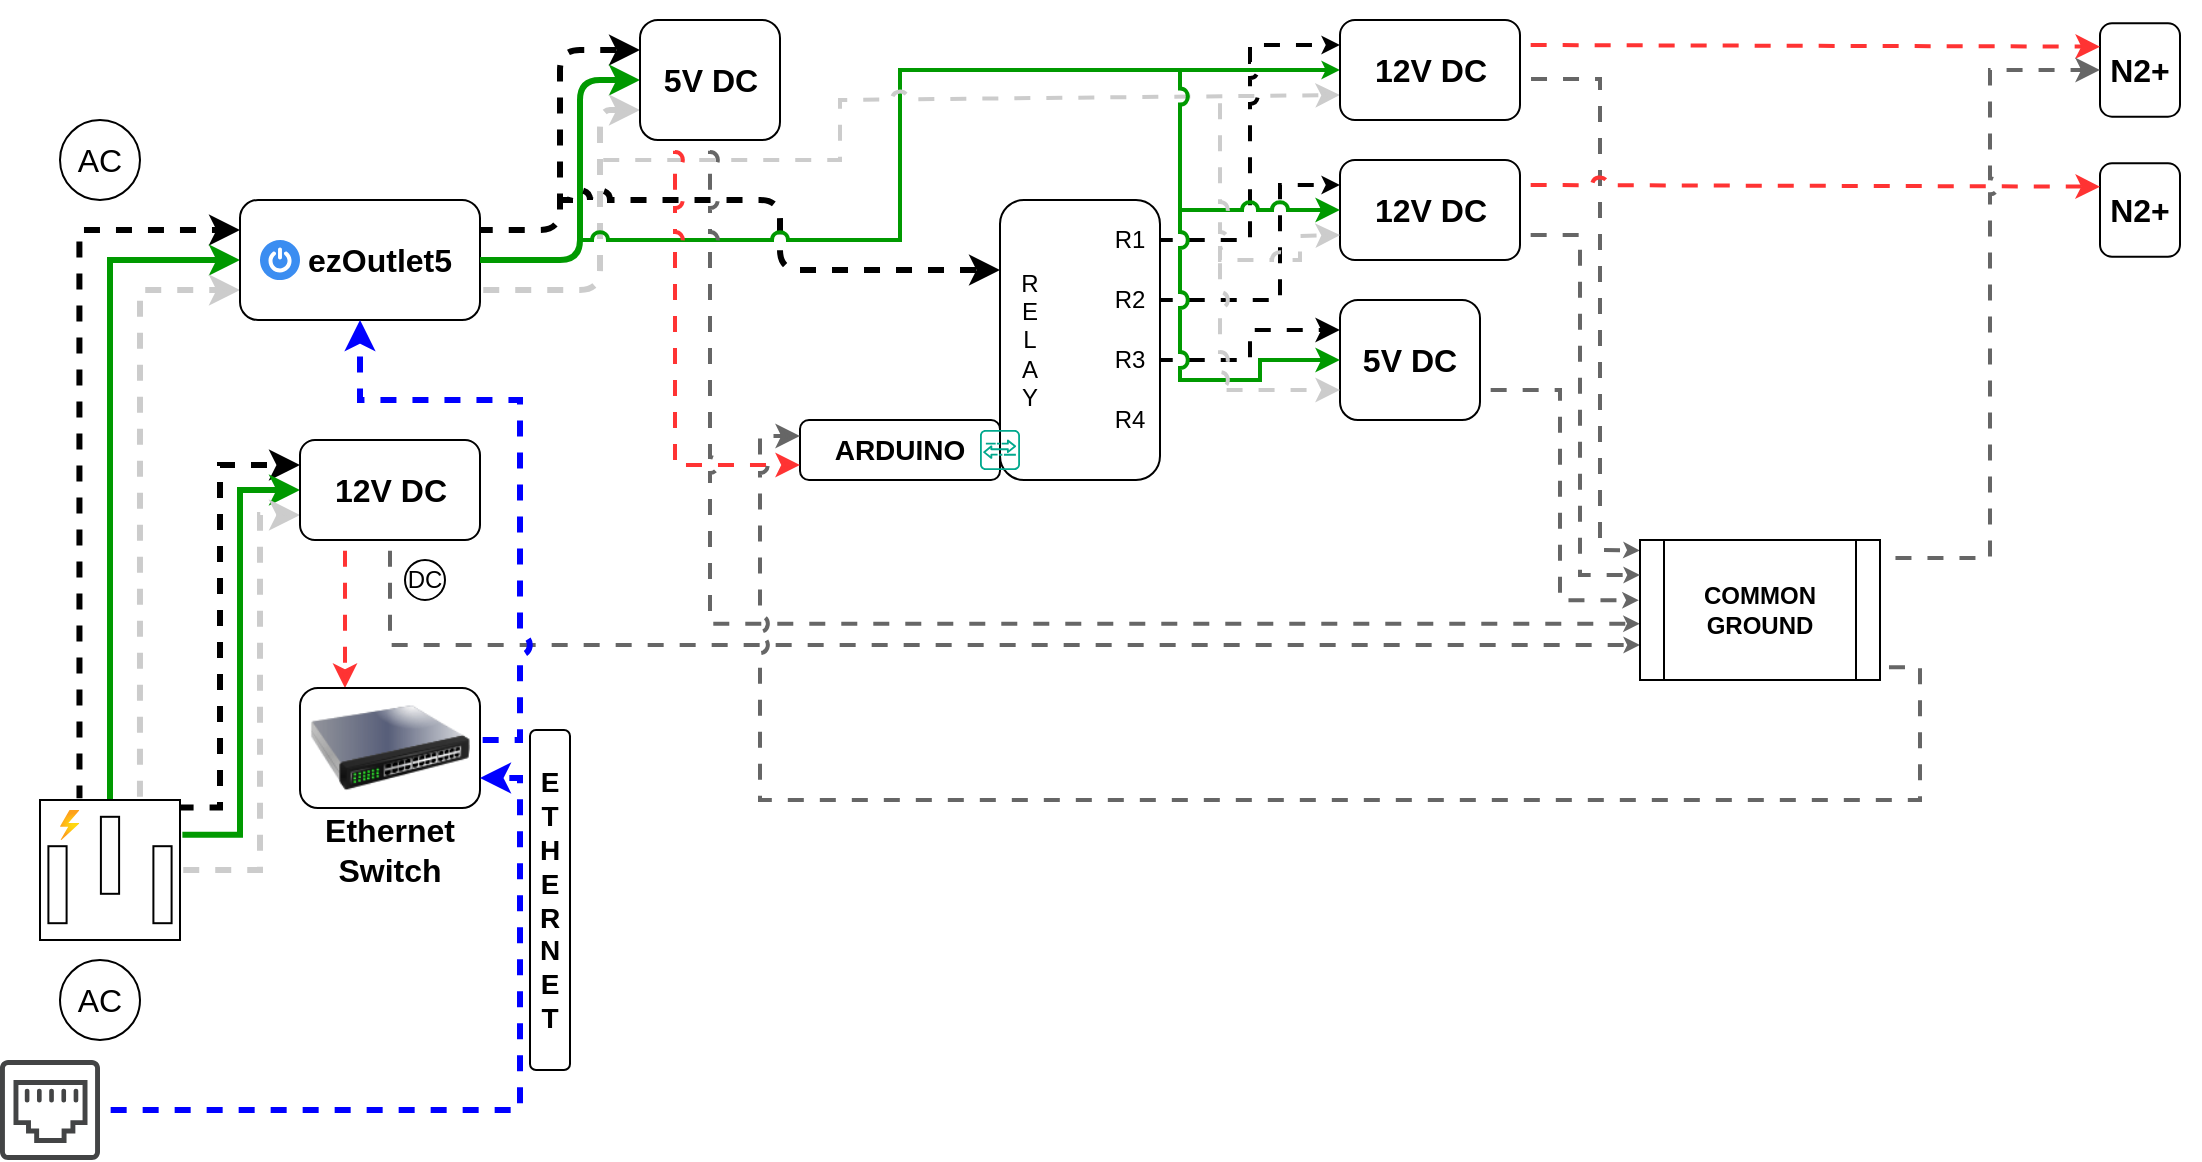 <mxfile version="25.0.3">
  <diagram name="Page-1" id="VlRkN-xOVygPYa-iD9Ir">
    <mxGraphModel dx="500" dy="313" grid="1" gridSize="10" guides="1" tooltips="1" connect="1" arrows="1" fold="1" page="1" pageScale="1" pageWidth="1600" pageHeight="900" background="none" math="0" shadow="0">
      <root>
        <mxCell id="0" />
        <mxCell id="1" parent="0" />
        <mxCell id="JVLtuT8sySUBbFbLTn6r-3" style="edgeStyle=orthogonalEdgeStyle;rounded=0;orthogonalLoop=1;jettySize=auto;html=1;entryX=0;entryY=0.25;entryDx=0;entryDy=0;exitX=0.282;exitY=-0.013;exitDx=0;exitDy=0;exitPerimeter=0;strokeWidth=3;flowAnimation=1;flowAnimationDirection=alternate;flowAnimationTimingFunction=ease-in-out;flowAnimationDuration=1500;jumpStyle=arc;" parent="1" source="pD8juBFKP1GN8B8eYQTb-1" target="pD8juBFKP1GN8B8eYQTb-3" edge="1">
          <mxGeometry relative="1" as="geometry" />
        </mxCell>
        <mxCell id="JVLtuT8sySUBbFbLTn6r-4" style="edgeStyle=orthogonalEdgeStyle;rounded=0;orthogonalLoop=1;jettySize=auto;html=1;exitX=0.5;exitY=0;exitDx=0;exitDy=0;exitPerimeter=0;entryX=0;entryY=0.5;entryDx=0;entryDy=0;strokeColor=#009900;strokeWidth=3;jumpStyle=arc;" parent="1" source="pD8juBFKP1GN8B8eYQTb-1" target="pD8juBFKP1GN8B8eYQTb-3" edge="1">
          <mxGeometry relative="1" as="geometry" />
        </mxCell>
        <mxCell id="JVLtuT8sySUBbFbLTn6r-5" style="edgeStyle=orthogonalEdgeStyle;rounded=0;orthogonalLoop=1;jettySize=auto;html=1;entryX=0;entryY=0.75;entryDx=0;entryDy=0;exitX=0.714;exitY=0;exitDx=0;exitDy=0;exitPerimeter=0;strokeWidth=3;strokeColor=#CCCCCC;flowAnimation=1;flowAnimationDirection=alternate-reverse;flowAnimationTimingFunction=ease-in-out;flowAnimationDuration=1500;jumpStyle=arc;" parent="1" source="pD8juBFKP1GN8B8eYQTb-1" target="pD8juBFKP1GN8B8eYQTb-3" edge="1">
          <mxGeometry relative="1" as="geometry">
            <mxPoint x="120" y="320" as="targetPoint" />
          </mxGeometry>
        </mxCell>
        <mxCell id="JVLtuT8sySUBbFbLTn6r-6" style="edgeStyle=orthogonalEdgeStyle;rounded=0;orthogonalLoop=1;jettySize=auto;html=1;entryX=0;entryY=0.25;entryDx=0;entryDy=0;exitX=1.006;exitY=0.054;exitDx=0;exitDy=0;exitPerimeter=0;strokeWidth=3;flowAnimation=1;flowAnimationDirection=alternate;flowAnimationTimingFunction=ease-in-out;flowAnimationDuration=1500;jumpStyle=arc;" parent="1" source="pD8juBFKP1GN8B8eYQTb-1" target="pD8juBFKP1GN8B8eYQTb-24" edge="1">
          <mxGeometry relative="1" as="geometry">
            <Array as="points">
              <mxPoint x="120" y="404" />
              <mxPoint x="120" y="233" />
            </Array>
          </mxGeometry>
        </mxCell>
        <mxCell id="JVLtuT8sySUBbFbLTn6r-7" style="edgeStyle=orthogonalEdgeStyle;rounded=0;orthogonalLoop=1;jettySize=auto;html=1;entryX=0;entryY=0.5;entryDx=0;entryDy=0;exitX=1.017;exitY=0.249;exitDx=0;exitDy=0;exitPerimeter=0;strokeWidth=3;strokeColor=#009900;jumpStyle=arc;" parent="1" source="pD8juBFKP1GN8B8eYQTb-1" target="pD8juBFKP1GN8B8eYQTb-24" edge="1">
          <mxGeometry relative="1" as="geometry" />
        </mxCell>
        <mxCell id="JVLtuT8sySUBbFbLTn6r-8" style="edgeStyle=orthogonalEdgeStyle;rounded=0;orthogonalLoop=1;jettySize=auto;html=1;entryX=0;entryY=0.75;entryDx=0;entryDy=0;strokeColor=#CCCCCC;strokeWidth=3;flowAnimation=1;flowAnimationDirection=alternate-reverse;flowAnimationTimingFunction=ease-in-out;flowAnimationDuration=1500;jumpStyle=arc;" parent="1" source="pD8juBFKP1GN8B8eYQTb-1" target="pD8juBFKP1GN8B8eYQTb-24" edge="1">
          <mxGeometry relative="1" as="geometry">
            <Array as="points">
              <mxPoint x="140" y="435" />
              <mxPoint x="140" y="258" />
            </Array>
          </mxGeometry>
        </mxCell>
        <mxCell id="JVLtuT8sySUBbFbLTn6r-1" value="" style="group" parent="1" vertex="1" connectable="0">
          <mxGeometry x="30" y="480" width="60" height="40" as="geometry" />
        </mxCell>
        <mxCell id="pD8juBFKP1GN8B8eYQTb-22" value="AC" style="text;html=1;align=center;verticalAlign=middle;whiteSpace=wrap;rounded=0;fontSize=16;" parent="JVLtuT8sySUBbFbLTn6r-1" vertex="1">
          <mxGeometry y="5" width="60" height="30" as="geometry" />
        </mxCell>
        <mxCell id="pD8juBFKP1GN8B8eYQTb-23" value="" style="ellipse;whiteSpace=wrap;html=1;fillColor=none;" parent="JVLtuT8sySUBbFbLTn6r-1" vertex="1">
          <mxGeometry x="10" width="40" height="40" as="geometry" />
        </mxCell>
        <mxCell id="JVLtuT8sySUBbFbLTn6r-2" value="" style="group" parent="1" vertex="1" connectable="0">
          <mxGeometry x="30" y="60" width="60" height="40" as="geometry" />
        </mxCell>
        <mxCell id="pD8juBFKP1GN8B8eYQTb-9" value="" style="ellipse;whiteSpace=wrap;html=1;fillColor=none;" parent="JVLtuT8sySUBbFbLTn6r-2" vertex="1">
          <mxGeometry x="10" width="40" height="40" as="geometry" />
        </mxCell>
        <mxCell id="pD8juBFKP1GN8B8eYQTb-11" value="AC" style="text;html=1;align=center;verticalAlign=middle;whiteSpace=wrap;rounded=0;fontSize=16;" parent="JVLtuT8sySUBbFbLTn6r-2" vertex="1">
          <mxGeometry y="5" width="60" height="30" as="geometry" />
        </mxCell>
        <mxCell id="JVLtuT8sySUBbFbLTn6r-9" value="" style="group" parent="1" vertex="1" connectable="0">
          <mxGeometry x="130" y="100" width="120" height="60" as="geometry" />
        </mxCell>
        <mxCell id="JVLtuT8sySUBbFbLTn6r-16" value="" style="group" parent="JVLtuT8sySUBbFbLTn6r-9" vertex="1" connectable="0">
          <mxGeometry width="120" height="60" as="geometry" />
        </mxCell>
        <mxCell id="pD8juBFKP1GN8B8eYQTb-3" value="" style="rounded=1;whiteSpace=wrap;html=1;" parent="JVLtuT8sySUBbFbLTn6r-16" vertex="1">
          <mxGeometry width="120" height="60" as="geometry" />
        </mxCell>
        <mxCell id="JVLtuT8sySUBbFbLTn6r-13" value="" style="sketch=0;html=1;aspect=fixed;strokeColor=none;shadow=0;fillColor=#3B8DF1;verticalAlign=top;labelPosition=center;verticalLabelPosition=bottom;shape=mxgraph.gcp2.a7_power" parent="JVLtuT8sySUBbFbLTn6r-16" vertex="1">
          <mxGeometry x="10" y="20" width="20" height="20" as="geometry" />
        </mxCell>
        <mxCell id="pD8juBFKP1GN8B8eYQTb-15" value="&lt;b&gt;ezOutlet5&lt;/b&gt;" style="text;html=1;align=center;verticalAlign=middle;whiteSpace=wrap;rounded=0;fontSize=16;" parent="JVLtuT8sySUBbFbLTn6r-16" vertex="1">
          <mxGeometry x="40" y="10" width="60" height="40" as="geometry" />
        </mxCell>
        <mxCell id="JVLtuT8sySUBbFbLTn6r-11" value="" style="group" parent="1" vertex="1" connectable="0">
          <mxGeometry x="160" y="220" width="90" height="50" as="geometry" />
        </mxCell>
        <mxCell id="JVLtuT8sySUBbFbLTn6r-72" value="" style="group" parent="JVLtuT8sySUBbFbLTn6r-11" vertex="1" connectable="0">
          <mxGeometry width="90" height="50" as="geometry" />
        </mxCell>
        <mxCell id="pD8juBFKP1GN8B8eYQTb-24" value="" style="rounded=1;whiteSpace=wrap;html=1;" parent="JVLtuT8sySUBbFbLTn6r-72" vertex="1">
          <mxGeometry width="90" height="50" as="geometry" />
        </mxCell>
        <mxCell id="JVLtuT8sySUBbFbLTn6r-10" value="&lt;font style=&quot;font-size: 16px;&quot;&gt;&lt;b&gt;12V DC&lt;/b&gt;&lt;/font&gt;" style="text;html=1;align=center;verticalAlign=middle;whiteSpace=wrap;rounded=0;" parent="JVLtuT8sySUBbFbLTn6r-72" vertex="1">
          <mxGeometry x="15.75" y="10" width="58.5" height="30" as="geometry" />
        </mxCell>
        <mxCell id="JVLtuT8sySUBbFbLTn6r-18" value="" style="group" parent="1" vertex="1" connectable="0">
          <mxGeometry x="30" y="400" width="70" height="70" as="geometry" />
        </mxCell>
        <mxCell id="pD8juBFKP1GN8B8eYQTb-1" value="" style="pointerEvents=1;verticalLabelPosition=bottom;shadow=0;dashed=0;align=center;html=1;verticalAlign=top;shape=mxgraph.electrical.miscellaneous.ac_out" parent="JVLtuT8sySUBbFbLTn6r-18" vertex="1">
          <mxGeometry width="70" height="70" as="geometry" />
        </mxCell>
        <mxCell id="JVLtuT8sySUBbFbLTn6r-12" value="" style="image;aspect=fixed;html=1;points=[];align=center;fontSize=12;image=img/lib/azure2/general/Power.svg;" parent="JVLtuT8sySUBbFbLTn6r-18" vertex="1">
          <mxGeometry x="10" y="5" width="9.72" height="15" as="geometry" />
        </mxCell>
        <mxCell id="JVLtuT8sySUBbFbLTn6r-23" style="edgeStyle=orthogonalEdgeStyle;rounded=0;orthogonalLoop=1;jettySize=auto;html=1;entryX=0.25;entryY=0;entryDx=0;entryDy=0;exitX=0.25;exitY=1;exitDx=0;exitDy=0;strokeColor=#FF3333;strokeWidth=2;flowAnimation=1;jumpStyle=arc;" parent="1" source="pD8juBFKP1GN8B8eYQTb-24" target="JVLtuT8sySUBbFbLTn6r-19" edge="1">
          <mxGeometry relative="1" as="geometry" />
        </mxCell>
        <mxCell id="JVLtuT8sySUBbFbLTn6r-28" value="" style="group" parent="1" vertex="1" connectable="0">
          <mxGeometry x="210" y="280" width="25" height="20" as="geometry" />
        </mxCell>
        <mxCell id="JVLtuT8sySUBbFbLTn6r-26" value="" style="ellipse;whiteSpace=wrap;html=1;aspect=fixed;" parent="JVLtuT8sySUBbFbLTn6r-28" vertex="1">
          <mxGeometry x="2.5" width="20" height="20" as="geometry" />
        </mxCell>
        <mxCell id="JVLtuT8sySUBbFbLTn6r-27" value="&lt;font&gt;DC&lt;/font&gt;" style="text;html=1;align=center;verticalAlign=middle;whiteSpace=wrap;rounded=0;" parent="JVLtuT8sySUBbFbLTn6r-28" vertex="1">
          <mxGeometry y="2.5" width="25" height="15" as="geometry" />
        </mxCell>
        <mxCell id="JVLtuT8sySUBbFbLTn6r-29" style="edgeStyle=orthogonalEdgeStyle;rounded=0;orthogonalLoop=1;jettySize=auto;html=1;exitX=0.5;exitY=1;exitDx=0;exitDy=0;strokeWidth=2;flowAnimation=1;strokeColor=#666666;jumpStyle=arc;entryX=0;entryY=0.75;entryDx=0;entryDy=0;endSize=2;" parent="1" source="pD8juBFKP1GN8B8eYQTb-24" target="0aRQkGjj-KWWZOeJOGup-9" edge="1">
          <mxGeometry relative="1" as="geometry">
            <mxPoint x="810" y="370" as="targetPoint" />
          </mxGeometry>
        </mxCell>
        <mxCell id="JVLtuT8sySUBbFbLTn6r-30" style="edgeStyle=orthogonalEdgeStyle;rounded=0;orthogonalLoop=1;jettySize=auto;html=1;exitX=1;exitY=0.5;exitDx=0;exitDy=0;entryX=0.5;entryY=1;entryDx=0;entryDy=0;strokeColor=#0000FF;strokeWidth=3;flowAnimation=1;jumpStyle=arc;" parent="1" source="JVLtuT8sySUBbFbLTn6r-19" target="pD8juBFKP1GN8B8eYQTb-3" edge="1">
          <mxGeometry relative="1" as="geometry">
            <Array as="points">
              <mxPoint x="270" y="370" />
              <mxPoint x="270" y="200" />
              <mxPoint x="190" y="200" />
            </Array>
          </mxGeometry>
        </mxCell>
        <mxCell id="JVLtuT8sySUBbFbLTn6r-33" value="" style="rounded=1;whiteSpace=wrap;html=1;" parent="1" vertex="1">
          <mxGeometry x="510" y="100" width="80" height="140" as="geometry" />
        </mxCell>
        <mxCell id="JVLtuT8sySUBbFbLTn6r-35" style="edgeStyle=orthogonalEdgeStyle;rounded=1;orthogonalLoop=1;jettySize=auto;html=1;exitX=1;exitY=0.25;exitDx=0;exitDy=0;entryX=0;entryY=0.25;entryDx=0;entryDy=0;curved=0;strokeWidth=3;flowAnimation=1;flowAnimationDirection=alternate;flowAnimationTimingFunction=ease-in-out;flowAnimationDuration=1500;jumpStyle=arc;" parent="1" source="pD8juBFKP1GN8B8eYQTb-3" target="JVLtuT8sySUBbFbLTn6r-34" edge="1">
          <mxGeometry relative="1" as="geometry" />
        </mxCell>
        <mxCell id="JVLtuT8sySUBbFbLTn6r-36" style="edgeStyle=orthogonalEdgeStyle;rounded=1;orthogonalLoop=1;jettySize=auto;html=1;exitX=1;exitY=0.5;exitDx=0;exitDy=0;entryX=0;entryY=0.5;entryDx=0;entryDy=0;curved=0;strokeWidth=3;strokeColor=#009900;jumpStyle=arc;" parent="1" source="pD8juBFKP1GN8B8eYQTb-3" target="JVLtuT8sySUBbFbLTn6r-34" edge="1">
          <mxGeometry relative="1" as="geometry">
            <Array as="points">
              <mxPoint x="300" y="130" />
              <mxPoint x="300" y="40" />
            </Array>
          </mxGeometry>
        </mxCell>
        <mxCell id="JVLtuT8sySUBbFbLTn6r-37" style="edgeStyle=orthogonalEdgeStyle;rounded=1;orthogonalLoop=1;jettySize=auto;html=1;exitX=1;exitY=0.75;exitDx=0;exitDy=0;entryX=0;entryY=0.75;entryDx=0;entryDy=0;curved=0;strokeColor=#CCCCCC;strokeWidth=3;flowAnimation=1;flowAnimationDirection=alternate-reverse;flowAnimationTimingFunction=ease-in-out;flowAnimationDuration=1500;jumpStyle=arc;" parent="1" source="pD8juBFKP1GN8B8eYQTb-3" target="JVLtuT8sySUBbFbLTn6r-34" edge="1">
          <mxGeometry relative="1" as="geometry">
            <Array as="points">
              <mxPoint x="310" y="145" />
              <mxPoint x="310" y="55" />
            </Array>
          </mxGeometry>
        </mxCell>
        <mxCell id="JVLtuT8sySUBbFbLTn6r-40" value="" style="endArrow=classic;html=1;rounded=1;curved=0;entryX=0;entryY=0.25;entryDx=0;entryDy=0;jumpStyle=arc;strokeWidth=3;flowAnimation=1;flowAnimationDirection=alternate;flowAnimationTimingFunction=ease-in-out;flowAnimationDuration=1500;" parent="1" target="JVLtuT8sySUBbFbLTn6r-33" edge="1">
          <mxGeometry width="50" height="50" relative="1" as="geometry">
            <mxPoint x="290" y="100" as="sourcePoint" />
            <mxPoint x="410" y="170" as="targetPoint" />
            <Array as="points">
              <mxPoint x="400" y="100" />
              <mxPoint x="400" y="135" />
            </Array>
          </mxGeometry>
        </mxCell>
        <mxCell id="JVLtuT8sySUBbFbLTn6r-51" value="" style="group" parent="1" vertex="1" connectable="0">
          <mxGeometry x="160" y="344" width="90" height="96" as="geometry" />
        </mxCell>
        <mxCell id="JVLtuT8sySUBbFbLTn6r-21" value="" style="group" parent="JVLtuT8sySUBbFbLTn6r-51" vertex="1" connectable="0">
          <mxGeometry width="90" height="70" as="geometry" />
        </mxCell>
        <mxCell id="JVLtuT8sySUBbFbLTn6r-50" value="" style="group" parent="JVLtuT8sySUBbFbLTn6r-21" vertex="1" connectable="0">
          <mxGeometry width="90" height="70" as="geometry" />
        </mxCell>
        <mxCell id="JVLtuT8sySUBbFbLTn6r-19" value="" style="rounded=1;whiteSpace=wrap;html=1;" parent="JVLtuT8sySUBbFbLTn6r-50" vertex="1">
          <mxGeometry width="90" height="60" as="geometry" />
        </mxCell>
        <mxCell id="JVLtuT8sySUBbFbLTn6r-49" value="" style="image;html=1;image=img/lib/clip_art/networking/Switch_128x128.png" parent="JVLtuT8sySUBbFbLTn6r-50" vertex="1">
          <mxGeometry x="5" y="-10" width="80" height="80" as="geometry" />
        </mxCell>
        <mxCell id="JVLtuT8sySUBbFbLTn6r-20" value="&lt;b&gt;&lt;font style=&quot;font-size: 16px;&quot;&gt;Ethernet&lt;/font&gt;&lt;/b&gt;&lt;div&gt;&lt;b&gt;&lt;font style=&quot;font-size: 16px;&quot;&gt;Switch&lt;/font&gt;&lt;/b&gt;&lt;/div&gt;" style="text;html=1;align=center;verticalAlign=middle;whiteSpace=wrap;rounded=0;" parent="JVLtuT8sySUBbFbLTn6r-51" vertex="1">
          <mxGeometry x="15" y="66" width="60" height="30" as="geometry" />
        </mxCell>
        <mxCell id="JVLtuT8sySUBbFbLTn6r-53" value="" style="group" parent="1" vertex="1" connectable="0">
          <mxGeometry x="330" y="10" width="70" height="60" as="geometry" />
        </mxCell>
        <mxCell id="JVLtuT8sySUBbFbLTn6r-71" value="" style="group" parent="JVLtuT8sySUBbFbLTn6r-53" vertex="1" connectable="0">
          <mxGeometry width="70" height="60" as="geometry" />
        </mxCell>
        <mxCell id="JVLtuT8sySUBbFbLTn6r-34" value="" style="rounded=1;whiteSpace=wrap;html=1;" parent="JVLtuT8sySUBbFbLTn6r-71" vertex="1">
          <mxGeometry width="70" height="60" as="geometry" />
        </mxCell>
        <mxCell id="JVLtuT8sySUBbFbLTn6r-52" value="&lt;font style=&quot;font-size: 16px;&quot;&gt;&lt;b&gt;5&lt;/b&gt;&lt;/font&gt;&lt;b style=&quot;font-size: 16px; background-color: initial;&quot;&gt;V DC&lt;/b&gt;" style="text;html=1;align=center;verticalAlign=middle;whiteSpace=wrap;rounded=0;" parent="JVLtuT8sySUBbFbLTn6r-71" vertex="1">
          <mxGeometry x="5.75" y="15" width="58.5" height="30" as="geometry" />
        </mxCell>
        <mxCell id="JVLtuT8sySUBbFbLTn6r-54" value="" style="endArrow=classic;html=1;rounded=0;entryX=0;entryY=0.5;entryDx=0;entryDy=0;jumpStyle=arc;strokeColor=#009900;strokeWidth=2;endSize=3;" parent="1" target="JVLtuT8sySUBbFbLTn6r-74" edge="1">
          <mxGeometry width="50" height="50" relative="1" as="geometry">
            <mxPoint x="300" y="120" as="sourcePoint" />
            <mxPoint x="350" y="80" as="targetPoint" />
            <Array as="points">
              <mxPoint x="460" y="120" />
              <mxPoint x="460" y="35" />
            </Array>
          </mxGeometry>
        </mxCell>
        <mxCell id="JVLtuT8sySUBbFbLTn6r-55" value="" style="endArrow=classic;html=1;rounded=0;entryX=0;entryY=0.75;entryDx=0;entryDy=0;strokeColor=#CCCCCC;strokeWidth=2;jumpStyle=arc;flowAnimation=1;flowAnimationDirection=alternate-reverse;flowAnimationTimingFunction=ease-in-out;flowAnimationDuration=1500;" parent="1" target="JVLtuT8sySUBbFbLTn6r-74" edge="1">
          <mxGeometry width="50" height="50" relative="1" as="geometry">
            <mxPoint x="310" y="80" as="sourcePoint" />
            <mxPoint x="350" y="140" as="targetPoint" />
            <Array as="points">
              <mxPoint x="430" y="80" />
              <mxPoint x="430" y="50" />
              <mxPoint x="520" y="50" />
            </Array>
          </mxGeometry>
        </mxCell>
        <mxCell id="JVLtuT8sySUBbFbLTn6r-56" value="R&lt;div&gt;E&lt;/div&gt;&lt;div&gt;L&lt;/div&gt;&lt;div&gt;A&lt;/div&gt;&lt;div&gt;Y&lt;/div&gt;" style="text;html=1;align=center;verticalAlign=middle;whiteSpace=wrap;rounded=0;" parent="1" vertex="1">
          <mxGeometry x="510" y="135" width="30" height="70" as="geometry" />
        </mxCell>
        <mxCell id="JVLtuT8sySUBbFbLTn6r-79" style="edgeStyle=orthogonalEdgeStyle;rounded=0;orthogonalLoop=1;jettySize=auto;html=1;exitX=1;exitY=0.5;exitDx=0;exitDy=0;entryX=0;entryY=0.25;entryDx=0;entryDy=0;strokeWidth=2;flowAnimation=1;flowAnimationDirection=alternate;flowAnimationTimingFunction=ease-in-out;flowAnimationDuration=1500;jumpStyle=arc;endSize=3;" parent="1" source="JVLtuT8sySUBbFbLTn6r-57" target="JVLtuT8sySUBbFbLTn6r-74" edge="1">
          <mxGeometry relative="1" as="geometry" />
        </mxCell>
        <mxCell id="JVLtuT8sySUBbFbLTn6r-57" value="R1" style="text;html=1;align=center;verticalAlign=middle;whiteSpace=wrap;rounded=0;" parent="1" vertex="1">
          <mxGeometry x="560" y="105" width="30" height="30" as="geometry" />
        </mxCell>
        <mxCell id="JVLtuT8sySUBbFbLTn6r-80" style="edgeStyle=orthogonalEdgeStyle;rounded=0;orthogonalLoop=1;jettySize=auto;html=1;exitX=1;exitY=0.5;exitDx=0;exitDy=0;entryX=0;entryY=0.25;entryDx=0;entryDy=0;strokeWidth=2;flowAnimation=1;flowAnimationDirection=alternate;flowAnimationTimingFunction=ease-in-out;flowAnimationDuration=1500;endSize=3;jumpStyle=arc;" parent="1" source="JVLtuT8sySUBbFbLTn6r-58" target="JVLtuT8sySUBbFbLTn6r-77" edge="1">
          <mxGeometry relative="1" as="geometry">
            <Array as="points">
              <mxPoint x="650" y="150" />
              <mxPoint x="650" y="93" />
            </Array>
          </mxGeometry>
        </mxCell>
        <mxCell id="JVLtuT8sySUBbFbLTn6r-58" value="R2" style="text;html=1;align=center;verticalAlign=middle;whiteSpace=wrap;rounded=0;" parent="1" vertex="1">
          <mxGeometry x="560" y="135" width="30" height="30" as="geometry" />
        </mxCell>
        <mxCell id="JVLtuT8sySUBbFbLTn6r-81" style="edgeStyle=orthogonalEdgeStyle;rounded=0;orthogonalLoop=1;jettySize=auto;html=1;exitX=1;exitY=0.5;exitDx=0;exitDy=0;entryX=0;entryY=0.25;entryDx=0;entryDy=0;strokeWidth=2;flowAnimation=1;flowAnimationDirection=alternate;flowAnimationTimingFunction=ease-in-out;flowAnimationDuration=1500;jumpStyle=arc;" parent="1" source="JVLtuT8sySUBbFbLTn6r-59" target="JVLtuT8sySUBbFbLTn6r-63" edge="1">
          <mxGeometry relative="1" as="geometry" />
        </mxCell>
        <mxCell id="JVLtuT8sySUBbFbLTn6r-59" value="R3" style="text;html=1;align=center;verticalAlign=middle;whiteSpace=wrap;rounded=0;" parent="1" vertex="1">
          <mxGeometry x="560" y="165" width="30" height="30" as="geometry" />
        </mxCell>
        <mxCell id="JVLtuT8sySUBbFbLTn6r-60" value="R4" style="text;html=1;align=center;verticalAlign=middle;whiteSpace=wrap;rounded=0;" parent="1" vertex="1">
          <mxGeometry x="560" y="195" width="30" height="30" as="geometry" />
        </mxCell>
        <mxCell id="JVLtuT8sySUBbFbLTn6r-67" value="" style="group" parent="1" vertex="1" connectable="0">
          <mxGeometry x="680" y="150" width="70" height="60" as="geometry" />
        </mxCell>
        <mxCell id="JVLtuT8sySUBbFbLTn6r-63" value="" style="rounded=1;whiteSpace=wrap;html=1;" parent="JVLtuT8sySUBbFbLTn6r-67" vertex="1">
          <mxGeometry width="70" height="60" as="geometry" />
        </mxCell>
        <mxCell id="JVLtuT8sySUBbFbLTn6r-62" value="" style="group" parent="JVLtuT8sySUBbFbLTn6r-67" vertex="1" connectable="0">
          <mxGeometry x="5" y="5" width="60" height="50" as="geometry" />
        </mxCell>
        <mxCell id="JVLtuT8sySUBbFbLTn6r-64" value="&lt;font style=&quot;font-size: 16px;&quot;&gt;&lt;b&gt;5&lt;/b&gt;&lt;/font&gt;&lt;b style=&quot;font-size: 16px; background-color: initial;&quot;&gt;V DC&lt;/b&gt;" style="text;html=1;align=center;verticalAlign=middle;whiteSpace=wrap;rounded=0;" parent="JVLtuT8sySUBbFbLTn6r-62" vertex="1">
          <mxGeometry x="4.929" y="12.5" width="50.143" height="25" as="geometry" />
        </mxCell>
        <mxCell id="JVLtuT8sySUBbFbLTn6r-73" value="" style="group" parent="1" vertex="1" connectable="0">
          <mxGeometry x="680" y="10" width="90" height="50" as="geometry" />
        </mxCell>
        <mxCell id="JVLtuT8sySUBbFbLTn6r-74" value="" style="rounded=1;whiteSpace=wrap;html=1;" parent="JVLtuT8sySUBbFbLTn6r-73" vertex="1">
          <mxGeometry width="90" height="50" as="geometry" />
        </mxCell>
        <mxCell id="JVLtuT8sySUBbFbLTn6r-75" value="&lt;font style=&quot;font-size: 16px;&quot;&gt;&lt;b&gt;12V DC&lt;/b&gt;&lt;/font&gt;" style="text;html=1;align=center;verticalAlign=middle;whiteSpace=wrap;rounded=0;" parent="JVLtuT8sySUBbFbLTn6r-73" vertex="1">
          <mxGeometry x="15.75" y="10" width="58.5" height="30" as="geometry" />
        </mxCell>
        <mxCell id="JVLtuT8sySUBbFbLTn6r-76" value="" style="group" parent="1" vertex="1" connectable="0">
          <mxGeometry x="680" y="80" width="90" height="50" as="geometry" />
        </mxCell>
        <mxCell id="JVLtuT8sySUBbFbLTn6r-77" value="" style="rounded=1;whiteSpace=wrap;html=1;" parent="JVLtuT8sySUBbFbLTn6r-76" vertex="1">
          <mxGeometry width="90" height="50" as="geometry" />
        </mxCell>
        <mxCell id="JVLtuT8sySUBbFbLTn6r-78" value="&lt;font style=&quot;font-size: 16px;&quot;&gt;&lt;b&gt;12V DC&lt;/b&gt;&lt;/font&gt;" style="text;html=1;align=center;verticalAlign=middle;whiteSpace=wrap;rounded=0;" parent="JVLtuT8sySUBbFbLTn6r-76" vertex="1">
          <mxGeometry x="15.75" y="10" width="58.5" height="30" as="geometry" />
        </mxCell>
        <mxCell id="JVLtuT8sySUBbFbLTn6r-82" value="" style="endArrow=classic;html=1;rounded=0;entryX=0;entryY=0.5;entryDx=0;entryDy=0;jumpStyle=arc;strokeColor=#009900;strokeWidth=2;" parent="1" target="JVLtuT8sySUBbFbLTn6r-77" edge="1">
          <mxGeometry width="50" height="50" relative="1" as="geometry">
            <mxPoint x="600" y="35" as="sourcePoint" />
            <mxPoint x="660" y="105" as="targetPoint" />
            <Array as="points">
              <mxPoint x="600" y="105" />
            </Array>
          </mxGeometry>
        </mxCell>
        <mxCell id="JVLtuT8sySUBbFbLTn6r-83" value="" style="endArrow=classic;html=1;rounded=0;entryX=0;entryY=0.75;entryDx=0;entryDy=0;strokeWidth=2;strokeColor=#CCCCCC;flowAnimation=1;flowAnimationTimingFunction=ease-in-out;flowAnimationDirection=alternate-reverse;jumpStyle=arc;flowAnimationDuration=1500;" parent="1" target="JVLtuT8sySUBbFbLTn6r-77" edge="1">
          <mxGeometry width="50" height="50" relative="1" as="geometry">
            <mxPoint x="620" y="50" as="sourcePoint" />
            <mxPoint x="480" y="40" as="targetPoint" />
            <Array as="points">
              <mxPoint x="620" y="130" />
              <mxPoint x="660" y="130" />
              <mxPoint x="660" y="118" />
            </Array>
          </mxGeometry>
        </mxCell>
        <mxCell id="JVLtuT8sySUBbFbLTn6r-88" value="" style="endArrow=classic;html=1;rounded=0;entryX=0;entryY=0.5;entryDx=0;entryDy=0;strokeColor=#009900;strokeWidth=2;jumpStyle=arc;" parent="1" target="JVLtuT8sySUBbFbLTn6r-63" edge="1">
          <mxGeometry width="50" height="50" relative="1" as="geometry">
            <mxPoint x="600" y="100" as="sourcePoint" />
            <mxPoint x="600" y="140" as="targetPoint" />
            <Array as="points">
              <mxPoint x="600" y="190" />
              <mxPoint x="640" y="190" />
              <mxPoint x="640" y="180" />
            </Array>
          </mxGeometry>
        </mxCell>
        <mxCell id="JVLtuT8sySUBbFbLTn6r-89" value="" style="endArrow=classic;html=1;rounded=0;entryX=0;entryY=0.75;entryDx=0;entryDy=0;strokeWidth=2;strokeColor=#CCCCCC;flowAnimation=1;jumpStyle=arc;flowAnimationTimingFunction=ease-in-out;flowAnimationDirection=alternate-reverse;flowAnimationDuration=1500;" parent="1" target="JVLtuT8sySUBbFbLTn6r-63" edge="1">
          <mxGeometry width="50" height="50" relative="1" as="geometry">
            <mxPoint x="620" y="130" as="sourcePoint" />
            <mxPoint x="600" y="100" as="targetPoint" />
            <Array as="points">
              <mxPoint x="620" y="195" />
            </Array>
          </mxGeometry>
        </mxCell>
        <mxCell id="JVLtuT8sySUBbFbLTn6r-90" value="&lt;b&gt;&lt;font style=&quot;font-size: 14px;&quot;&gt;ARDUINO&lt;/font&gt;&lt;/b&gt;" style="rounded=1;whiteSpace=wrap;html=1;" parent="1" vertex="1">
          <mxGeometry x="410" y="210" width="100" height="30" as="geometry" />
        </mxCell>
        <mxCell id="JVLtuT8sySUBbFbLTn6r-91" style="edgeStyle=orthogonalEdgeStyle;rounded=0;orthogonalLoop=1;jettySize=auto;html=1;exitX=0.25;exitY=1;exitDx=0;exitDy=0;entryX=0;entryY=0.75;entryDx=0;entryDy=0;strokeWidth=2;flowAnimation=1;strokeColor=#FF3333;jumpStyle=arc;" parent="1" source="JVLtuT8sySUBbFbLTn6r-34" target="JVLtuT8sySUBbFbLTn6r-90" edge="1">
          <mxGeometry relative="1" as="geometry" />
        </mxCell>
        <mxCell id="JVLtuT8sySUBbFbLTn6r-92" style="edgeStyle=orthogonalEdgeStyle;rounded=0;orthogonalLoop=1;jettySize=auto;html=1;exitX=0.5;exitY=1;exitDx=0;exitDy=0;entryX=-0.001;entryY=0.598;entryDx=0;entryDy=0;strokeWidth=2;flowAnimation=1;strokeColor=#666666;jumpStyle=arc;endSize=2;entryPerimeter=0;" parent="1" source="JVLtuT8sySUBbFbLTn6r-34" target="0aRQkGjj-KWWZOeJOGup-9" edge="1">
          <mxGeometry relative="1" as="geometry" />
        </mxCell>
        <mxCell id="JVLtuT8sySUBbFbLTn6r-93" value="" style="sketch=0;outlineConnect=0;fontColor=#232F3E;gradientColor=none;fillColor=#01A88D;strokeColor=none;dashed=0;verticalLabelPosition=bottom;verticalAlign=top;align=center;html=1;fontSize=12;fontStyle=0;aspect=fixed;shape=mxgraph.aws4.agent2;" parent="1" vertex="1">
          <mxGeometry x="500" y="215" width="20" height="20" as="geometry" />
        </mxCell>
        <mxCell id="0aRQkGjj-KWWZOeJOGup-1" value="" style="endArrow=classic;html=1;rounded=0;entryX=1;entryY=0.75;entryDx=0;entryDy=0;strokeWidth=3;strokeColor=#0000FF;flowAnimation=1;jumpStyle=arc;" parent="1" source="0aRQkGjj-KWWZOeJOGup-3" target="JVLtuT8sySUBbFbLTn6r-19" edge="1">
          <mxGeometry width="50" height="50" relative="1" as="geometry">
            <mxPoint x="40" y="560" as="sourcePoint" />
            <mxPoint x="560" y="420" as="targetPoint" />
            <Array as="points">
              <mxPoint x="270" y="555" />
              <mxPoint x="270" y="389" />
            </Array>
          </mxGeometry>
        </mxCell>
        <mxCell id="0aRQkGjj-KWWZOeJOGup-2" value="" style="group" parent="1" vertex="1" connectable="0">
          <mxGeometry x="270" y="365" width="30" height="170" as="geometry" />
        </mxCell>
        <mxCell id="JVLtuT8sySUBbFbLTn6r-31" value="" style="rounded=1;whiteSpace=wrap;html=1;" parent="0aRQkGjj-KWWZOeJOGup-2" vertex="1">
          <mxGeometry x="5" width="20" height="170" as="geometry" />
        </mxCell>
        <mxCell id="JVLtuT8sySUBbFbLTn6r-32" value="&lt;b&gt;&lt;font style=&quot;font-size: 14px;&quot;&gt;E&lt;/font&gt;&lt;/b&gt;&lt;div&gt;&lt;b&gt;&lt;font style=&quot;font-size: 14px;&quot;&gt;T&lt;/font&gt;&lt;/b&gt;&lt;/div&gt;&lt;div&gt;&lt;b&gt;&lt;font style=&quot;font-size: 14px;&quot;&gt;H&lt;/font&gt;&lt;/b&gt;&lt;/div&gt;&lt;div&gt;&lt;b&gt;&lt;font style=&quot;font-size: 14px;&quot;&gt;E&lt;/font&gt;&lt;/b&gt;&lt;/div&gt;&lt;div&gt;&lt;b&gt;&lt;font style=&quot;font-size: 14px;&quot;&gt;R&lt;/font&gt;&lt;/b&gt;&lt;/div&gt;&lt;div&gt;&lt;b&gt;&lt;font style=&quot;font-size: 14px;&quot;&gt;N&lt;/font&gt;&lt;/b&gt;&lt;/div&gt;&lt;div&gt;&lt;b&gt;&lt;font style=&quot;font-size: 14px;&quot;&gt;E&lt;/font&gt;&lt;/b&gt;&lt;/div&gt;&lt;div&gt;&lt;b&gt;&lt;font style=&quot;font-size: 14px;&quot;&gt;T&lt;/font&gt;&lt;/b&gt;&lt;/div&gt;" style="text;html=1;align=center;verticalAlign=middle;whiteSpace=wrap;rounded=0;" parent="0aRQkGjj-KWWZOeJOGup-2" vertex="1">
          <mxGeometry y="10" width="30" height="150" as="geometry" />
        </mxCell>
        <mxCell id="0aRQkGjj-KWWZOeJOGup-3" value="" style="sketch=0;pointerEvents=1;shadow=0;dashed=0;html=1;strokeColor=none;fillColor=#434445;aspect=fixed;labelPosition=center;verticalLabelPosition=bottom;verticalAlign=top;align=center;outlineConnect=0;shape=mxgraph.vvd.ethernet_port;" parent="1" vertex="1">
          <mxGeometry x="10" y="530" width="50" height="50" as="geometry" />
        </mxCell>
        <mxCell id="0aRQkGjj-KWWZOeJOGup-6" value="" style="group" parent="1" vertex="1" connectable="0">
          <mxGeometry x="1050" width="60" height="70" as="geometry" />
        </mxCell>
        <mxCell id="0aRQkGjj-KWWZOeJOGup-4" value="" style="rounded=1;whiteSpace=wrap;html=1;" parent="0aRQkGjj-KWWZOeJOGup-6" vertex="1">
          <mxGeometry x="10" y="11.667" width="40" height="46.667" as="geometry" />
        </mxCell>
        <mxCell id="0aRQkGjj-KWWZOeJOGup-5" value="&lt;b&gt;&lt;font style=&quot;font-size: 16px;&quot;&gt;N2+&lt;/font&gt;&lt;/b&gt;" style="text;html=1;align=center;verticalAlign=middle;whiteSpace=wrap;rounded=0;" parent="0aRQkGjj-KWWZOeJOGup-6" vertex="1">
          <mxGeometry x="10" y="11.667" width="40" height="46.667" as="geometry" />
        </mxCell>
        <mxCell id="0aRQkGjj-KWWZOeJOGup-7" style="edgeStyle=orthogonalEdgeStyle;rounded=0;orthogonalLoop=1;jettySize=auto;html=1;exitX=1;exitY=0.25;exitDx=0;exitDy=0;entryX=0;entryY=0.25;entryDx=0;entryDy=0;strokeWidth=2;jumpStyle=arc;flowAnimation=1;strokeColor=#FF3333;" parent="1" source="JVLtuT8sySUBbFbLTn6r-74" target="0aRQkGjj-KWWZOeJOGup-5" edge="1">
          <mxGeometry relative="1" as="geometry" />
        </mxCell>
        <mxCell id="0aRQkGjj-KWWZOeJOGup-8" style="edgeStyle=orthogonalEdgeStyle;rounded=0;orthogonalLoop=1;jettySize=auto;html=1;exitX=1.002;exitY=0.598;exitDx=0;exitDy=0;entryX=-0.001;entryY=0.075;entryDx=0;entryDy=0;strokeWidth=2;strokeColor=#666666;flowAnimation=1;jumpStyle=arc;endSize=2;exitPerimeter=0;entryPerimeter=0;" parent="1" target="0aRQkGjj-KWWZOeJOGup-9" edge="1">
          <mxGeometry relative="1" as="geometry">
            <mxPoint x="770.18" y="39.5" as="sourcePoint" />
            <mxPoint x="830" y="269.99" as="targetPoint" />
            <Array as="points">
              <mxPoint x="810" y="40" />
              <mxPoint x="810" y="275" />
              <mxPoint x="820" y="275" />
            </Array>
          </mxGeometry>
        </mxCell>
        <mxCell id="0aRQkGjj-KWWZOeJOGup-11" value="" style="group" parent="1" vertex="1" connectable="0">
          <mxGeometry x="830" y="270" width="120" height="70" as="geometry" />
        </mxCell>
        <mxCell id="0aRQkGjj-KWWZOeJOGup-9" value="" style="shape=process;whiteSpace=wrap;html=1;backgroundOutline=1;" parent="0aRQkGjj-KWWZOeJOGup-11" vertex="1">
          <mxGeometry width="120" height="70" as="geometry" />
        </mxCell>
        <mxCell id="0aRQkGjj-KWWZOeJOGup-10" value="&lt;b&gt;COMMON&lt;/b&gt;&lt;div&gt;&lt;b&gt;GROUND&lt;/b&gt;&lt;/div&gt;" style="text;html=1;align=center;verticalAlign=middle;whiteSpace=wrap;rounded=0;" parent="0aRQkGjj-KWWZOeJOGup-11" vertex="1">
          <mxGeometry x="30" y="17.5" width="60" height="35" as="geometry" />
        </mxCell>
        <mxCell id="0aRQkGjj-KWWZOeJOGup-16" style="edgeStyle=orthogonalEdgeStyle;rounded=0;orthogonalLoop=1;jettySize=auto;html=1;exitX=1;exitY=0.75;exitDx=0;exitDy=0;entryX=0;entryY=0.25;entryDx=0;entryDy=0;strokeColor=#666666;flowAnimation=1;strokeWidth=2;endSize=2;" parent="1" source="JVLtuT8sySUBbFbLTn6r-77" target="0aRQkGjj-KWWZOeJOGup-9" edge="1">
          <mxGeometry relative="1" as="geometry" />
        </mxCell>
        <mxCell id="0aRQkGjj-KWWZOeJOGup-17" style="edgeStyle=orthogonalEdgeStyle;rounded=0;orthogonalLoop=1;jettySize=auto;html=1;exitX=1;exitY=0.75;exitDx=0;exitDy=0;entryX=-0.005;entryY=0.43;entryDx=0;entryDy=0;entryPerimeter=0;strokeWidth=2;strokeColor=#666666;flowAnimation=1;jumpStyle=arc;endSize=2;" parent="1" source="JVLtuT8sySUBbFbLTn6r-63" target="0aRQkGjj-KWWZOeJOGup-9" edge="1">
          <mxGeometry relative="1" as="geometry" />
        </mxCell>
        <mxCell id="GU7d8YhSs9KX_iTgDBDw-1" value="" style="group" vertex="1" connectable="0" parent="1">
          <mxGeometry x="1050" y="70" width="60" height="70" as="geometry" />
        </mxCell>
        <mxCell id="GU7d8YhSs9KX_iTgDBDw-2" value="" style="rounded=1;whiteSpace=wrap;html=1;" vertex="1" parent="GU7d8YhSs9KX_iTgDBDw-1">
          <mxGeometry x="10" y="11.667" width="40" height="46.667" as="geometry" />
        </mxCell>
        <mxCell id="GU7d8YhSs9KX_iTgDBDw-3" value="&lt;b&gt;&lt;font style=&quot;font-size: 16px;&quot;&gt;N2+&lt;/font&gt;&lt;/b&gt;" style="text;html=1;align=center;verticalAlign=middle;whiteSpace=wrap;rounded=0;" vertex="1" parent="GU7d8YhSs9KX_iTgDBDw-1">
          <mxGeometry x="10" y="11.667" width="40" height="46.667" as="geometry" />
        </mxCell>
        <mxCell id="GU7d8YhSs9KX_iTgDBDw-5" style="edgeStyle=orthogonalEdgeStyle;rounded=0;orthogonalLoop=1;jettySize=auto;html=1;exitX=1;exitY=0.25;exitDx=0;exitDy=0;entryX=0;entryY=0.25;entryDx=0;entryDy=0;strokeWidth=2;flowAnimation=1;strokeColor=#FF3333;jumpStyle=arc;" edge="1" parent="1" source="JVLtuT8sySUBbFbLTn6r-77" target="GU7d8YhSs9KX_iTgDBDw-3">
          <mxGeometry relative="1" as="geometry" />
        </mxCell>
        <mxCell id="GU7d8YhSs9KX_iTgDBDw-6" style="edgeStyle=orthogonalEdgeStyle;rounded=0;orthogonalLoop=1;jettySize=auto;html=1;exitX=1.02;exitY=0.129;exitDx=0;exitDy=0;entryX=0;entryY=0.5;entryDx=0;entryDy=0;strokeWidth=2;flowAnimation=1;strokeColor=#666666;exitPerimeter=0;jumpStyle=arc;" edge="1" parent="1" source="0aRQkGjj-KWWZOeJOGup-9" target="0aRQkGjj-KWWZOeJOGup-5">
          <mxGeometry relative="1" as="geometry" />
        </mxCell>
        <mxCell id="GU7d8YhSs9KX_iTgDBDw-7" style="edgeStyle=orthogonalEdgeStyle;rounded=0;orthogonalLoop=1;jettySize=auto;html=1;exitX=0.993;exitY=0.908;exitDx=0;exitDy=0;entryX=0;entryY=0.25;entryDx=0;entryDy=0;strokeWidth=2;strokeColor=#666666;flowAnimation=1;jumpStyle=arc;exitPerimeter=0;" edge="1" parent="1" source="0aRQkGjj-KWWZOeJOGup-9" target="JVLtuT8sySUBbFbLTn6r-90">
          <mxGeometry relative="1" as="geometry">
            <mxPoint x="950" y="300" as="sourcePoint" />
            <mxPoint x="410" y="230" as="targetPoint" />
            <Array as="points">
              <mxPoint x="970" y="334" />
              <mxPoint x="970" y="400" />
              <mxPoint x="390" y="400" />
              <mxPoint x="390" y="218" />
              <mxPoint x="410" y="218" />
            </Array>
          </mxGeometry>
        </mxCell>
      </root>
    </mxGraphModel>
  </diagram>
</mxfile>

